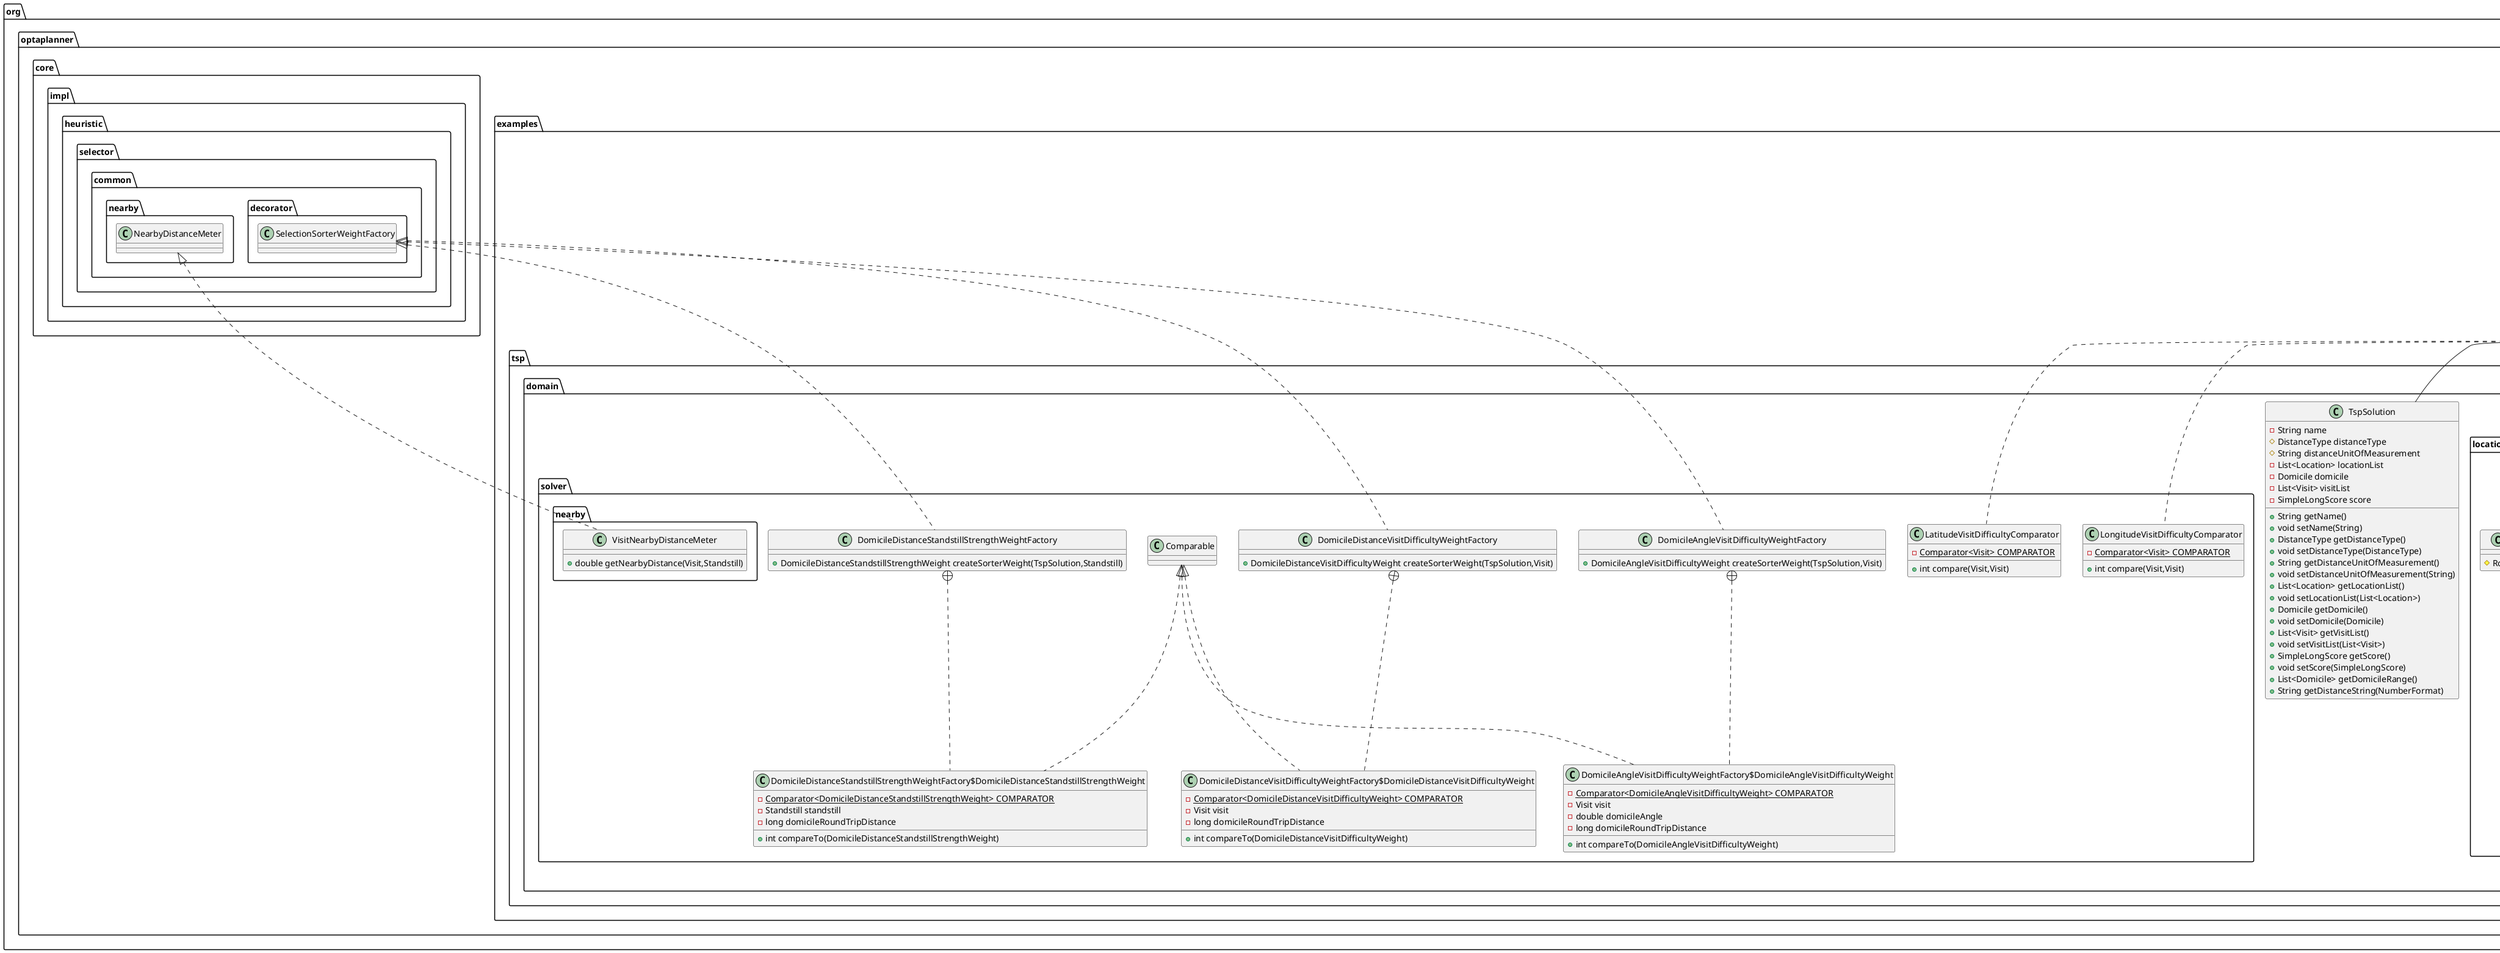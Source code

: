 @startuml
class org.optaplanner.examples.tsp.domain.solver.DomicileAngleVisitDifficultyWeightFactory {
+ DomicileAngleVisitDifficultyWeight createSorterWeight(TspSolution,Visit)
}
class org.optaplanner.examples.tsp.domain.solver.DomicileAngleVisitDifficultyWeightFactory$DomicileAngleVisitDifficultyWeight {
- {static} Comparator<DomicileAngleVisitDifficultyWeight> COMPARATOR
- Visit visit
- double domicileAngle
- long domicileRoundTripDistance
+ int compareTo(DomicileAngleVisitDifficultyWeight)
}
class org.optaplanner.examples.tsp.domain.solver.LatitudeVisitDifficultyComparator {
- {static} Comparator<Visit> COMPARATOR
+ int compare(Visit,Visit)
}
abstract class org.optaplanner.examples.tsp.domain.location.Location {
# String name
# double latitude
# double longitude
+ String getName()
+ void setName(String)
+ double getLatitude()
+ void setLatitude(double)
+ double getLongitude()
+ void setLongitude(double)
+ {abstract}long getDistanceTo(Location)
+ double getAirDistanceDoubleTo(Location)
+ double getAngle(Location)
+ String toString()
}
class org.optaplanner.examples.tsp.domain.TspSolution {
- String name
# DistanceType distanceType
# String distanceUnitOfMeasurement
- List<Location> locationList
- Domicile domicile
- List<Visit> visitList
- SimpleLongScore score
+ String getName()
+ void setName(String)
+ DistanceType getDistanceType()
+ void setDistanceType(DistanceType)
+ String getDistanceUnitOfMeasurement()
+ void setDistanceUnitOfMeasurement(String)
+ List<Location> getLocationList()
+ void setLocationList(List<Location>)
+ Domicile getDomicile()
+ void setDomicile(Domicile)
+ List<Visit> getVisitList()
+ void setVisitList(List<Visit>)
+ SimpleLongScore getScore()
+ void setScore(SimpleLongScore)
+ List<Domicile> getDomicileRange()
+ String getDistanceString(NumberFormat)
}
class org.optaplanner.examples.tsp.domain.solver.LongitudeVisitDifficultyComparator {
- {static} Comparator<Visit> COMPARATOR
+ int compare(Visit,Visit)
}
interface org.optaplanner.examples.tsp.domain.Standstill {
~ Location getLocation()
~ long getDistanceTo(Standstill)
}
class org.optaplanner.examples.tsp.domain.solver.DomicileDistanceVisitDifficultyWeightFactory {
+ DomicileDistanceVisitDifficultyWeight createSorterWeight(TspSolution,Visit)
}
class org.optaplanner.examples.tsp.domain.solver.DomicileDistanceVisitDifficultyWeightFactory$DomicileDistanceVisitDifficultyWeight {
- {static} Comparator<DomicileDistanceVisitDifficultyWeight> COMPARATOR
- Visit visit
- long domicileRoundTripDistance
+ int compareTo(DomicileDistanceVisitDifficultyWeight)
}
class org.optaplanner.examples.tsp.domain.Visit {
- Location location
- Standstill previousStandstill
+ Location getLocation()
+ void setLocation(Location)
+ Standstill getPreviousStandstill()
+ void setPreviousStandstill(Standstill)
+ long getDistanceFromPreviousStandstill()
+ long getDistanceFrom(Standstill)
+ long getDistanceTo(Standstill)
+ String toString()
}
class org.optaplanner.examples.tsp.domain.location.RoadLocation {
# Map<RoadLocation,Double> travelDistanceMap
+ Map<RoadLocation,Double> getTravelDistanceMap()
+ void setTravelDistanceMap(Map<RoadLocation,Double>)
+ long getDistanceTo(Location)
}
enum org.optaplanner.examples.tsp.domain.location.DistanceType {
+  AIR_DISTANCE
+  ROAD_DISTANCE
}
class org.optaplanner.examples.tsp.domain.location.AirLocation {
+ long getDistanceTo(Location)
}
class org.optaplanner.examples.tsp.domain.solver.DomicileDistanceStandstillStrengthWeightFactory {
+ DomicileDistanceStandstillStrengthWeight createSorterWeight(TspSolution,Standstill)
}
class org.optaplanner.examples.tsp.domain.solver.DomicileDistanceStandstillStrengthWeightFactory$DomicileDistanceStandstillStrengthWeight {
- {static} Comparator<DomicileDistanceStandstillStrengthWeight> COMPARATOR
- Standstill standstill
- long domicileRoundTripDistance
+ int compareTo(DomicileDistanceStandstillStrengthWeight)
}
class org.optaplanner.examples.tsp.domain.Domicile {
- Location location
+ Location getLocation()
+ void setLocation(Location)
+ long getDistanceTo(Standstill)
+ String toString()
}
class org.optaplanner.examples.tsp.domain.location.RoadLocationKeyDeserializer {
# RoadLocation createInstance(long)
}
class org.optaplanner.examples.tsp.domain.solver.nearby.VisitNearbyDistanceMeter {
+ double getNearbyDistance(Visit,Standstill)
}


org.optaplanner.core.impl.heuristic.selector.common.decorator.SelectionSorterWeightFactory <|.. org.optaplanner.examples.tsp.domain.solver.DomicileAngleVisitDifficultyWeightFactory
org.optaplanner.examples.tsp.domain.solver.DomicileAngleVisitDifficultyWeightFactory +.. org.optaplanner.examples.tsp.domain.solver.DomicileAngleVisitDifficultyWeightFactory$DomicileAngleVisitDifficultyWeight
org.optaplanner.examples.tsp.domain.solver.Comparable <|.. org.optaplanner.examples.tsp.domain.solver.DomicileAngleVisitDifficultyWeightFactory$DomicileAngleVisitDifficultyWeight
java.util.Comparator <|.. org.optaplanner.examples.tsp.domain.solver.LatitudeVisitDifficultyComparator
org.optaplanner.examples.common.domain.AbstractPersistable <|-- org.optaplanner.examples.tsp.domain.location.Location
org.optaplanner.examples.common.domain.AbstractPersistable <|-- org.optaplanner.examples.tsp.domain.TspSolution
java.util.Comparator <|.. org.optaplanner.examples.tsp.domain.solver.LongitudeVisitDifficultyComparator
org.optaplanner.core.impl.heuristic.selector.common.decorator.SelectionSorterWeightFactory <|.. org.optaplanner.examples.tsp.domain.solver.DomicileDistanceVisitDifficultyWeightFactory
org.optaplanner.examples.tsp.domain.solver.DomicileDistanceVisitDifficultyWeightFactory +.. org.optaplanner.examples.tsp.domain.solver.DomicileDistanceVisitDifficultyWeightFactory$DomicileDistanceVisitDifficultyWeight
org.optaplanner.examples.tsp.domain.solver.Comparable <|.. org.optaplanner.examples.tsp.domain.solver.DomicileDistanceVisitDifficultyWeightFactory$DomicileDistanceVisitDifficultyWeight
org.optaplanner.examples.tsp.domain.Standstill <|.. org.optaplanner.examples.tsp.domain.Visit
org.optaplanner.examples.common.domain.AbstractPersistable <|-- org.optaplanner.examples.tsp.domain.Visit
org.optaplanner.examples.tsp.domain.location.Location <|-- org.optaplanner.examples.tsp.domain.location.RoadLocation
org.optaplanner.examples.tsp.domain.location.Location <|-- org.optaplanner.examples.tsp.domain.location.AirLocation
org.optaplanner.core.impl.heuristic.selector.common.decorator.SelectionSorterWeightFactory <|.. org.optaplanner.examples.tsp.domain.solver.DomicileDistanceStandstillStrengthWeightFactory
org.optaplanner.examples.tsp.domain.solver.DomicileDistanceStandstillStrengthWeightFactory +.. org.optaplanner.examples.tsp.domain.solver.DomicileDistanceStandstillStrengthWeightFactory$DomicileDistanceStandstillStrengthWeight
org.optaplanner.examples.tsp.domain.solver.Comparable <|.. org.optaplanner.examples.tsp.domain.solver.DomicileDistanceStandstillStrengthWeightFactory$DomicileDistanceStandstillStrengthWeight
org.optaplanner.examples.tsp.domain.Standstill <|.. org.optaplanner.examples.tsp.domain.Domicile
org.optaplanner.examples.common.domain.AbstractPersistable <|-- org.optaplanner.examples.tsp.domain.Domicile
org.optaplanner.examples.common.persistence.jackson.AbstractKeyDeserializer <|-- org.optaplanner.examples.tsp.domain.location.RoadLocationKeyDeserializer
org.optaplanner.core.impl.heuristic.selector.common.nearby.NearbyDistanceMeter <|.. org.optaplanner.examples.tsp.domain.solver.nearby.VisitNearbyDistanceMeter
@enduml